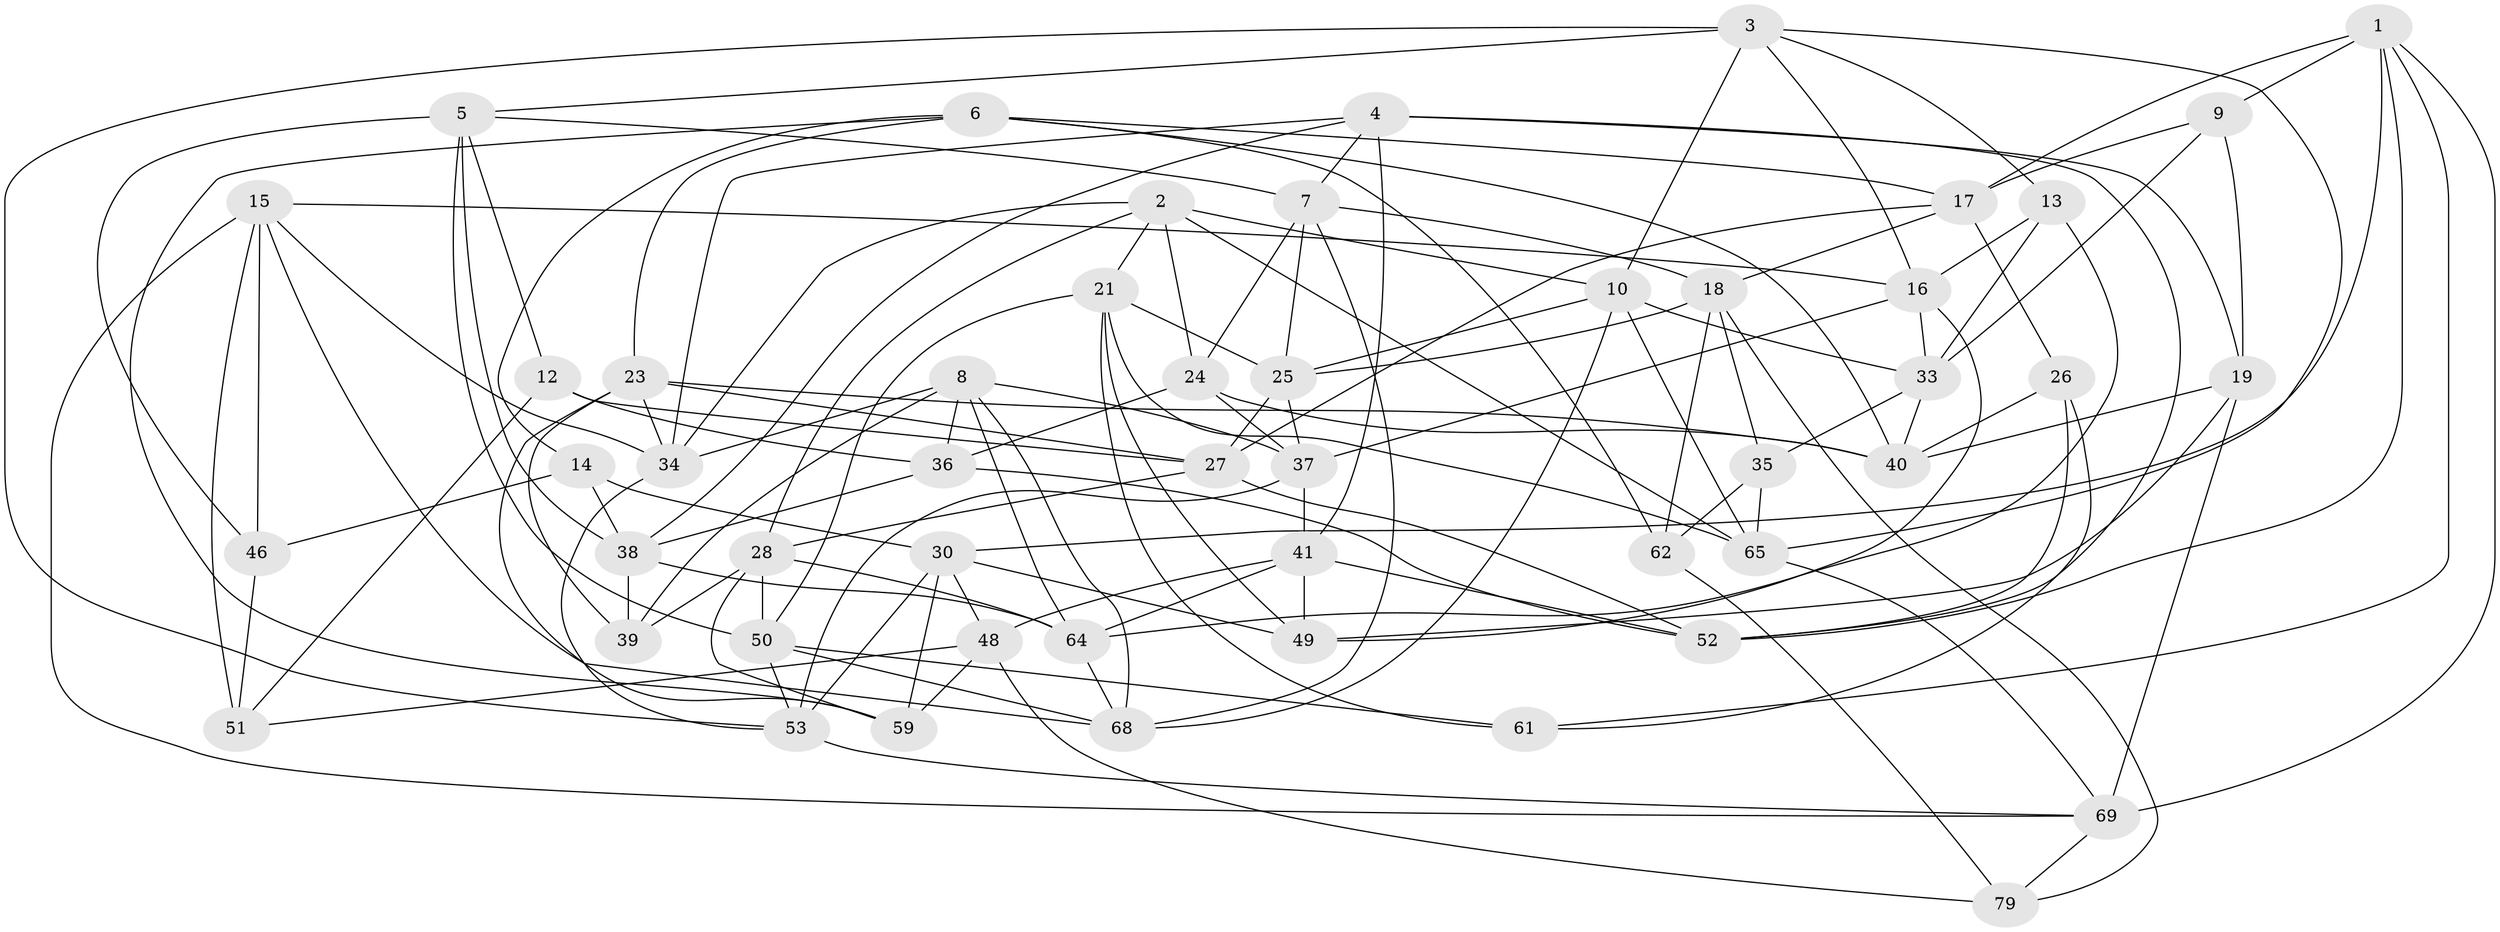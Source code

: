 // Generated by graph-tools (version 1.1) at 2025/24/03/03/25 07:24:24]
// undirected, 50 vertices, 135 edges
graph export_dot {
graph [start="1"]
  node [color=gray90,style=filled];
  1 [super="+45"];
  2 [super="+75"];
  3 [super="+44"];
  4 [super="+54"];
  5 [super="+55"];
  6 [super="+87"];
  7 [super="+11"];
  8 [super="+29"];
  9;
  10 [super="+43"];
  12;
  13;
  14;
  15 [super="+63"];
  16 [super="+60"];
  17 [super="+73"];
  18 [super="+22"];
  19 [super="+20"];
  21 [super="+74"];
  23 [super="+56"];
  24 [super="+67"];
  25 [super="+32"];
  26;
  27 [super="+85"];
  28 [super="+31"];
  30 [super="+42"];
  33 [super="+47"];
  34 [super="+72"];
  35;
  36 [super="+66"];
  37 [super="+83"];
  38 [super="+77"];
  39;
  40 [super="+57"];
  41 [super="+86"];
  46;
  48 [super="+81"];
  49 [super="+82"];
  50 [super="+58"];
  51;
  52 [super="+70"];
  53 [super="+78"];
  59 [super="+76"];
  61;
  62;
  64 [super="+84"];
  65 [super="+71"];
  68 [super="+88"];
  69 [super="+80"];
  79;
  1 -- 69;
  1 -- 61;
  1 -- 9;
  1 -- 17;
  1 -- 52;
  1 -- 30;
  2 -- 24;
  2 -- 10;
  2 -- 34;
  2 -- 65;
  2 -- 28;
  2 -- 21;
  3 -- 13;
  3 -- 16;
  3 -- 53;
  3 -- 65;
  3 -- 5;
  3 -- 10;
  4 -- 19;
  4 -- 41;
  4 -- 38;
  4 -- 34;
  4 -- 52;
  4 -- 7;
  5 -- 50;
  5 -- 46;
  5 -- 12;
  5 -- 38;
  5 -- 7;
  6 -- 40;
  6 -- 17;
  6 -- 62;
  6 -- 59;
  6 -- 14;
  6 -- 23;
  7 -- 68;
  7 -- 25;
  7 -- 24;
  7 -- 18;
  8 -- 34;
  8 -- 37;
  8 -- 36;
  8 -- 39;
  8 -- 64;
  8 -- 68;
  9 -- 17;
  9 -- 33;
  9 -- 19;
  10 -- 65;
  10 -- 25;
  10 -- 33;
  10 -- 68;
  12 -- 27;
  12 -- 51;
  12 -- 36;
  13 -- 33;
  13 -- 16;
  13 -- 64;
  14 -- 38;
  14 -- 46;
  14 -- 30;
  15 -- 68;
  15 -- 51;
  15 -- 46;
  15 -- 16;
  15 -- 34;
  15 -- 69;
  16 -- 37;
  16 -- 33;
  16 -- 49;
  17 -- 27;
  17 -- 18;
  17 -- 26;
  18 -- 79;
  18 -- 35;
  18 -- 25;
  18 -- 62;
  19 -- 69;
  19 -- 49 [weight=2];
  19 -- 40;
  21 -- 65;
  21 -- 61;
  21 -- 25;
  21 -- 50;
  21 -- 49;
  23 -- 39;
  23 -- 27;
  23 -- 40;
  23 -- 59;
  23 -- 34;
  24 -- 36 [weight=2];
  24 -- 37;
  24 -- 40;
  25 -- 37;
  25 -- 27;
  26 -- 52;
  26 -- 61;
  26 -- 40;
  27 -- 52;
  27 -- 28;
  28 -- 59;
  28 -- 64;
  28 -- 50;
  28 -- 39;
  30 -- 48;
  30 -- 59;
  30 -- 49;
  30 -- 53;
  33 -- 40;
  33 -- 35;
  34 -- 53;
  35 -- 62;
  35 -- 65;
  36 -- 52;
  36 -- 38;
  37 -- 41;
  37 -- 53;
  38 -- 39;
  38 -- 64;
  41 -- 64;
  41 -- 49;
  41 -- 52;
  41 -- 48;
  46 -- 51;
  48 -- 59 [weight=2];
  48 -- 51;
  48 -- 79;
  50 -- 61;
  50 -- 68;
  50 -- 53;
  53 -- 69;
  62 -- 79;
  64 -- 68;
  65 -- 69;
  69 -- 79;
}
